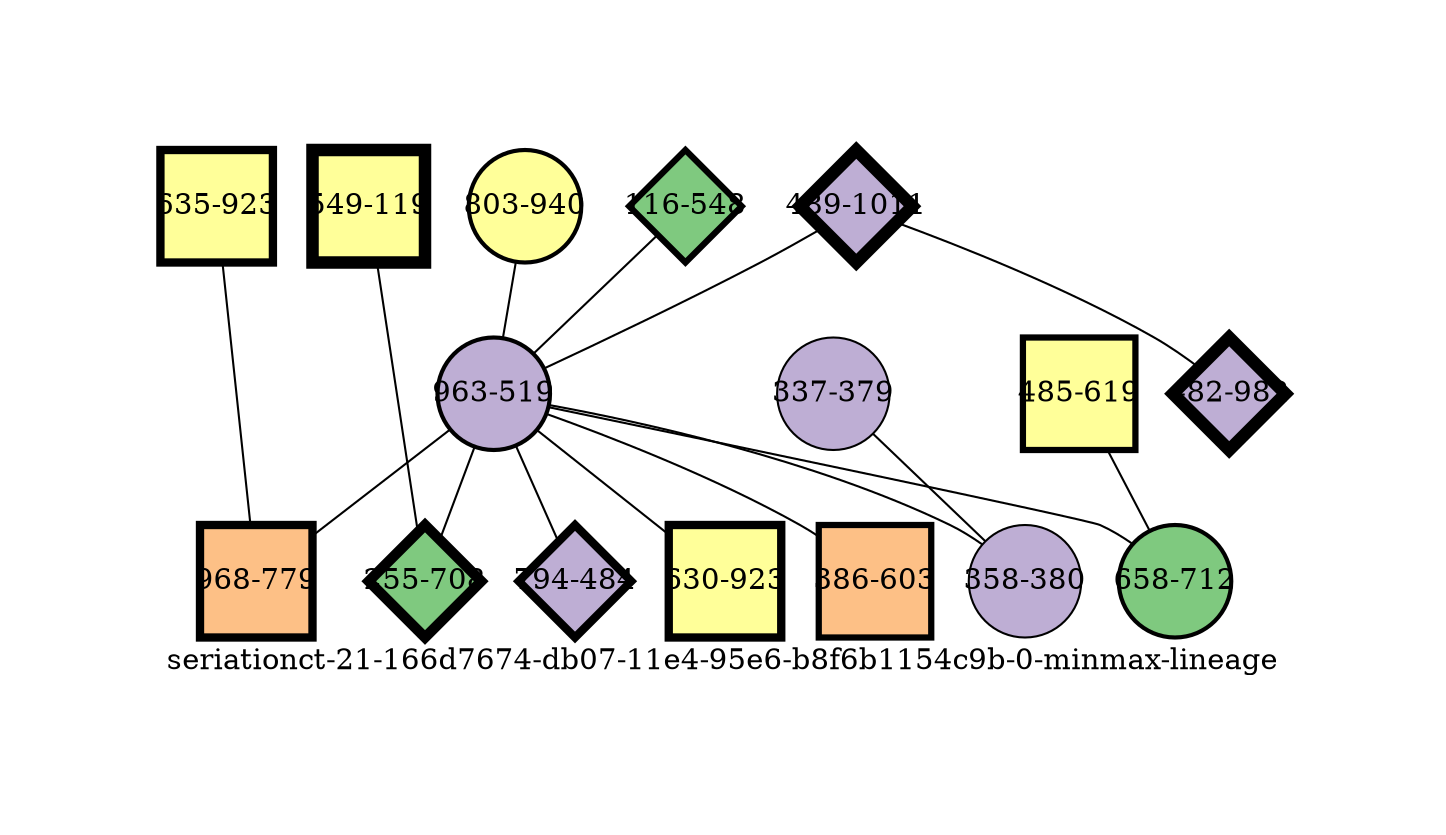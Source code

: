 strict graph "seriationct-21-166d7674-db07-11e4-95e6-b8f6b1154c9b-0-minmax-lineage" {
labelloc=b;
ratio=auto;
pad="1.0";
label="seriationct-21-166d7674-db07-11e4-95e6-b8f6b1154c9b-0-minmax-lineage";
node [width="0.75", style=filled, fixedsize=true, height="0.75", shape=circle, label=""];
0 [xCoordinate="923.0", appears_in_slice=4, yCoordinate="635.0", colorscheme=accent6, lineage_id=1, short_label="635-923", label="635-923", shape=square, cluster_id=3, fillcolor=4, size="500.0", id=0, penwidth="4.0"];
1 [xCoordinate="119.0", appears_in_slice=6, yCoordinate="549.0", colorscheme=accent6, lineage_id=1, short_label="549-119", label="549-119", shape=square, cluster_id=3, fillcolor=4, size="500.0", id=1, penwidth="6.0"];
2 [xCoordinate="379.0", appears_in_slice=1, yCoordinate="337.0", colorscheme=accent6, lineage_id=0, short_label="337-379", label="337-379", shape=circle, cluster_id=1, fillcolor=2, size="500.0", id=2, penwidth="1.0"];
3 [xCoordinate="548.0", appears_in_slice=3, yCoordinate="116.0", colorscheme=accent6, lineage_id=2, short_label="116-548", label="116-548", shape=diamond, cluster_id=0, fillcolor=1, size="500.0", id=3, penwidth="3.0"];
4 [xCoordinate="940.0", appears_in_slice=2, yCoordinate="803.0", colorscheme=accent6, lineage_id=0, short_label="803-940", label="803-940", shape=circle, cluster_id=3, fillcolor=4, size="500.0", id=4, penwidth="2.0"];
5 [xCoordinate="619.0", appears_in_slice=3, yCoordinate="485.0", colorscheme=accent6, lineage_id=1, short_label="485-619", label="485-619", shape=square, cluster_id=3, fillcolor=4, size="500.0", id=5, penwidth="3.0"];
6 [xCoordinate="1011.0", appears_in_slice=6, yCoordinate="489.0", colorscheme=accent6, lineage_id=2, short_label="489-1011", label="489-1011", shape=diamond, cluster_id=1, fillcolor=2, size="500.0", id=8, penwidth="6.0"];
7 [xCoordinate="519.0", appears_in_slice=2, yCoordinate="963.0", colorscheme=accent6, lineage_id=0, short_label="963-519", label="963-519", shape=circle, cluster_id=1, fillcolor=2, size="500.0", id=7, penwidth="2.0"];
8 [xCoordinate="708.0", appears_in_slice=5, yCoordinate="255.0", colorscheme=accent6, lineage_id=2, short_label="255-708", label="255-708", shape=diamond, cluster_id=0, fillcolor=1, size="500.0", id=13, penwidth="5.0"];
9 [xCoordinate="484.0", appears_in_slice=4, yCoordinate="794.0", colorscheme=accent6, lineage_id=2, short_label="794-484", label="794-484", shape=diamond, cluster_id=1, fillcolor=2, size="500.0", id=14, penwidth="4.0"];
10 [xCoordinate="923.0", appears_in_slice=4, yCoordinate="630.0", colorscheme=accent6, lineage_id=1, short_label="630-923", label="630-923", shape=square, cluster_id=3, fillcolor=4, size="500.0", id=9, penwidth="4.0"];
11 [xCoordinate="380.0", appears_in_slice=1, yCoordinate="358.0", colorscheme=accent6, lineage_id=0, short_label="358-380", label="358-380", shape=circle, cluster_id=1, fillcolor=2, size="500.0", id=11, penwidth="1.0"];
12 [xCoordinate="603.0", appears_in_slice=3, yCoordinate="386.0", colorscheme=accent6, lineage_id=1, short_label="386-603", label="386-603", shape=square, cluster_id=2, fillcolor=3, size="500.0", id=12, penwidth="3.0"];
13 [xCoordinate="712.0", appears_in_slice=2, yCoordinate="658.0", colorscheme=accent6, lineage_id=0, short_label="658-712", label="658-712", shape=circle, cluster_id=0, fillcolor=1, size="500.0", id=6, penwidth="2.0"];
14 [xCoordinate="779.0", appears_in_slice=4, yCoordinate="968.0", colorscheme=accent6, lineage_id=1, short_label="968-779", label="968-779", shape=square, cluster_id=2, fillcolor=3, size="500.0", id=10, penwidth="4.0"];
15 [xCoordinate="982.0", appears_in_slice=6, yCoordinate="482.0", colorscheme=accent6, lineage_id=2, short_label="482-982", label="482-982", shape=diamond, cluster_id=1, fillcolor=2, size="500.0", id=15, penwidth="6.0"];
0 -- 14  [inverseweight="22.6804605813", weight="0.0440908153701"];
1 -- 8  [inverseweight="2.19298245614", weight="0.456"];
2 -- 11  [inverseweight="13.8250315902", weight="0.0723325652801"];
3 -- 7  [inverseweight="2.48347774624", weight="0.402661147865"];
4 -- 7  [inverseweight="2.07552874084", weight="0.481804939784"];
5 -- 13  [inverseweight="1.89644438978", weight="0.527302569688"];
6 -- 15  [inverseweight="10.9213007083", weight="0.0915641851381"];
6 -- 7  [inverseweight="2.06024908763", weight="0.485378203054"];
7 -- 8  [inverseweight="1.83239945479", weight="0.545732535222"];
7 -- 9  [inverseweight="1.64587704109", weight="0.607578801474"];
7 -- 10  [inverseweight="1.69957950806", weight="0.588380829055"];
7 -- 11  [inverseweight="2.13749396292", weight="0.467837578653"];
7 -- 12  [inverseweight="3.05503416983", weight="0.327328581092"];
7 -- 13  [inverseweight="2.4135727064", weight="0.414323545071"];
7 -- 14  [inverseweight="2.0944900257", weight="0.477443190338"];
}
